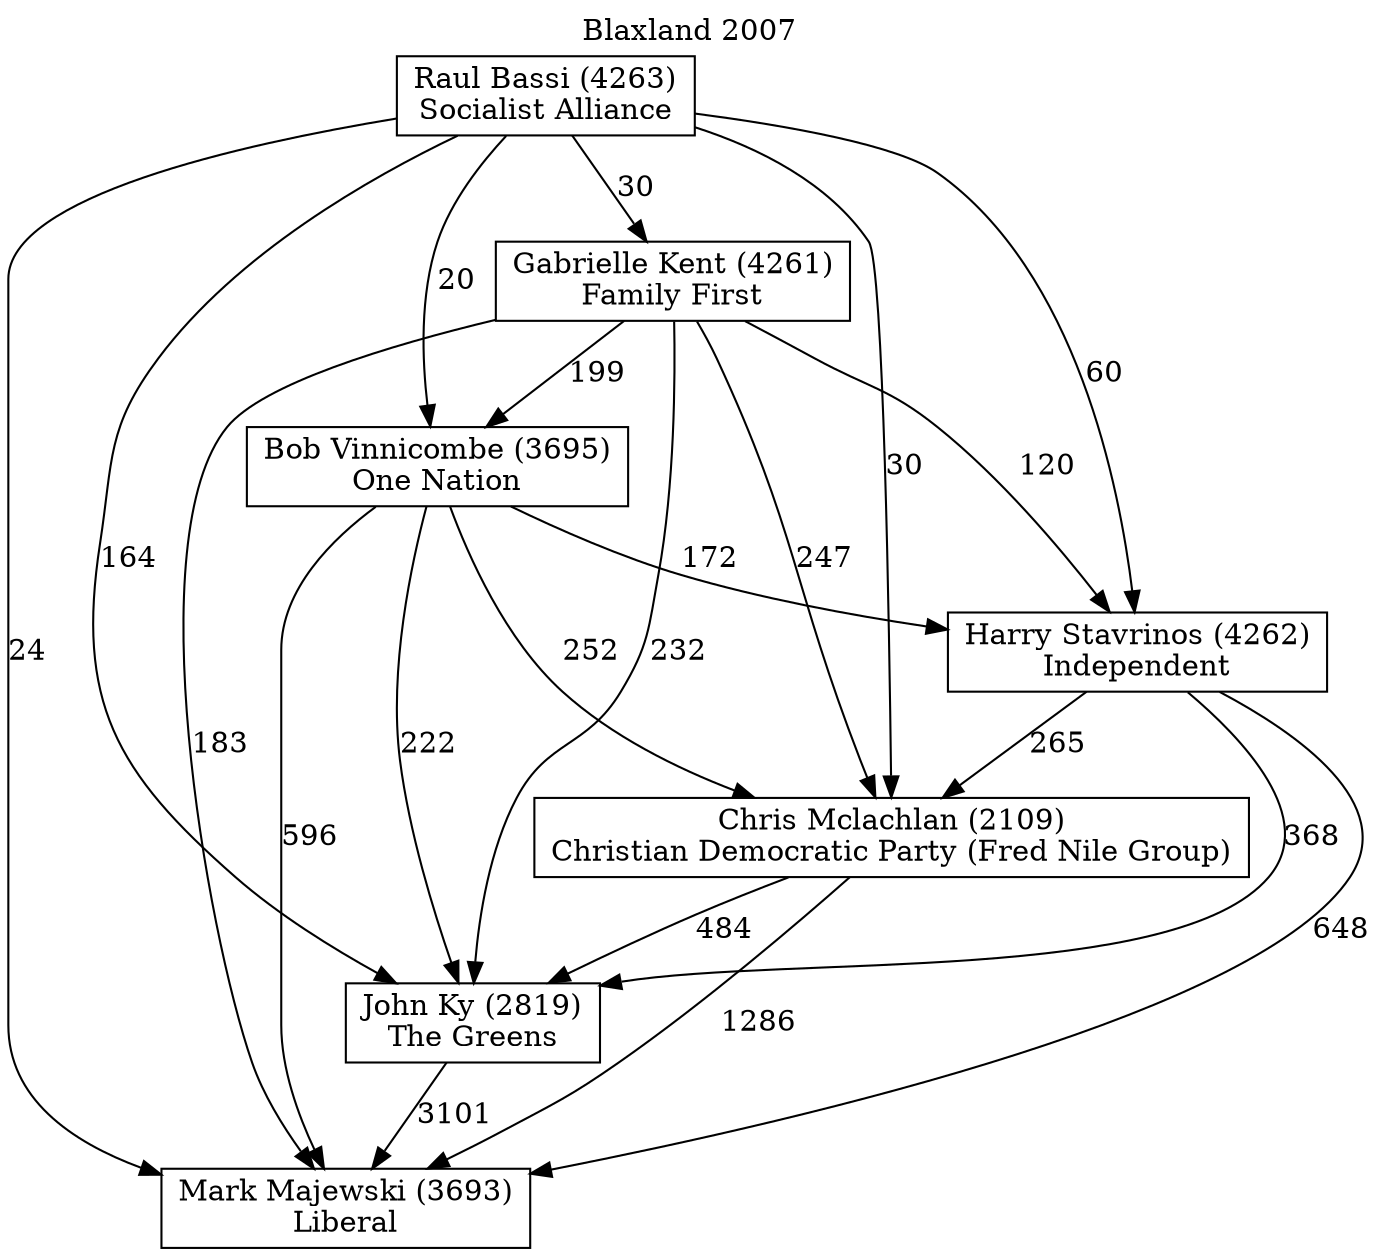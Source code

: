 // House preference flow
digraph "Mark Majewski (3693)_Blaxland_2007" {
	graph [label="Blaxland 2007" labelloc=t mclimit=10]
	node [shape=box]
	"Mark Majewski (3693)" [label="Mark Majewski (3693)
Liberal"]
	"John Ky (2819)" [label="John Ky (2819)
The Greens"]
	"Chris Mclachlan (2109)" [label="Chris Mclachlan (2109)
Christian Democratic Party (Fred Nile Group)"]
	"Harry Stavrinos (4262)" [label="Harry Stavrinos (4262)
Independent"]
	"Bob Vinnicombe (3695)" [label="Bob Vinnicombe (3695)
One Nation"]
	"Gabrielle Kent (4261)" [label="Gabrielle Kent (4261)
Family First"]
	"Raul Bassi (4263)" [label="Raul Bassi (4263)
Socialist Alliance"]
	"John Ky (2819)" -> "Mark Majewski (3693)" [label=3101]
	"Chris Mclachlan (2109)" -> "John Ky (2819)" [label=484]
	"Harry Stavrinos (4262)" -> "Chris Mclachlan (2109)" [label=265]
	"Bob Vinnicombe (3695)" -> "Harry Stavrinos (4262)" [label=172]
	"Gabrielle Kent (4261)" -> "Bob Vinnicombe (3695)" [label=199]
	"Raul Bassi (4263)" -> "Gabrielle Kent (4261)" [label=30]
	"Chris Mclachlan (2109)" -> "Mark Majewski (3693)" [label=1286]
	"Harry Stavrinos (4262)" -> "Mark Majewski (3693)" [label=648]
	"Bob Vinnicombe (3695)" -> "Mark Majewski (3693)" [label=596]
	"Gabrielle Kent (4261)" -> "Mark Majewski (3693)" [label=183]
	"Raul Bassi (4263)" -> "Mark Majewski (3693)" [label=24]
	"Raul Bassi (4263)" -> "Bob Vinnicombe (3695)" [label=20]
	"Gabrielle Kent (4261)" -> "Harry Stavrinos (4262)" [label=120]
	"Raul Bassi (4263)" -> "Harry Stavrinos (4262)" [label=60]
	"Bob Vinnicombe (3695)" -> "Chris Mclachlan (2109)" [label=252]
	"Gabrielle Kent (4261)" -> "Chris Mclachlan (2109)" [label=247]
	"Raul Bassi (4263)" -> "Chris Mclachlan (2109)" [label=30]
	"Harry Stavrinos (4262)" -> "John Ky (2819)" [label=368]
	"Bob Vinnicombe (3695)" -> "John Ky (2819)" [label=222]
	"Gabrielle Kent (4261)" -> "John Ky (2819)" [label=232]
	"Raul Bassi (4263)" -> "John Ky (2819)" [label=164]
}
